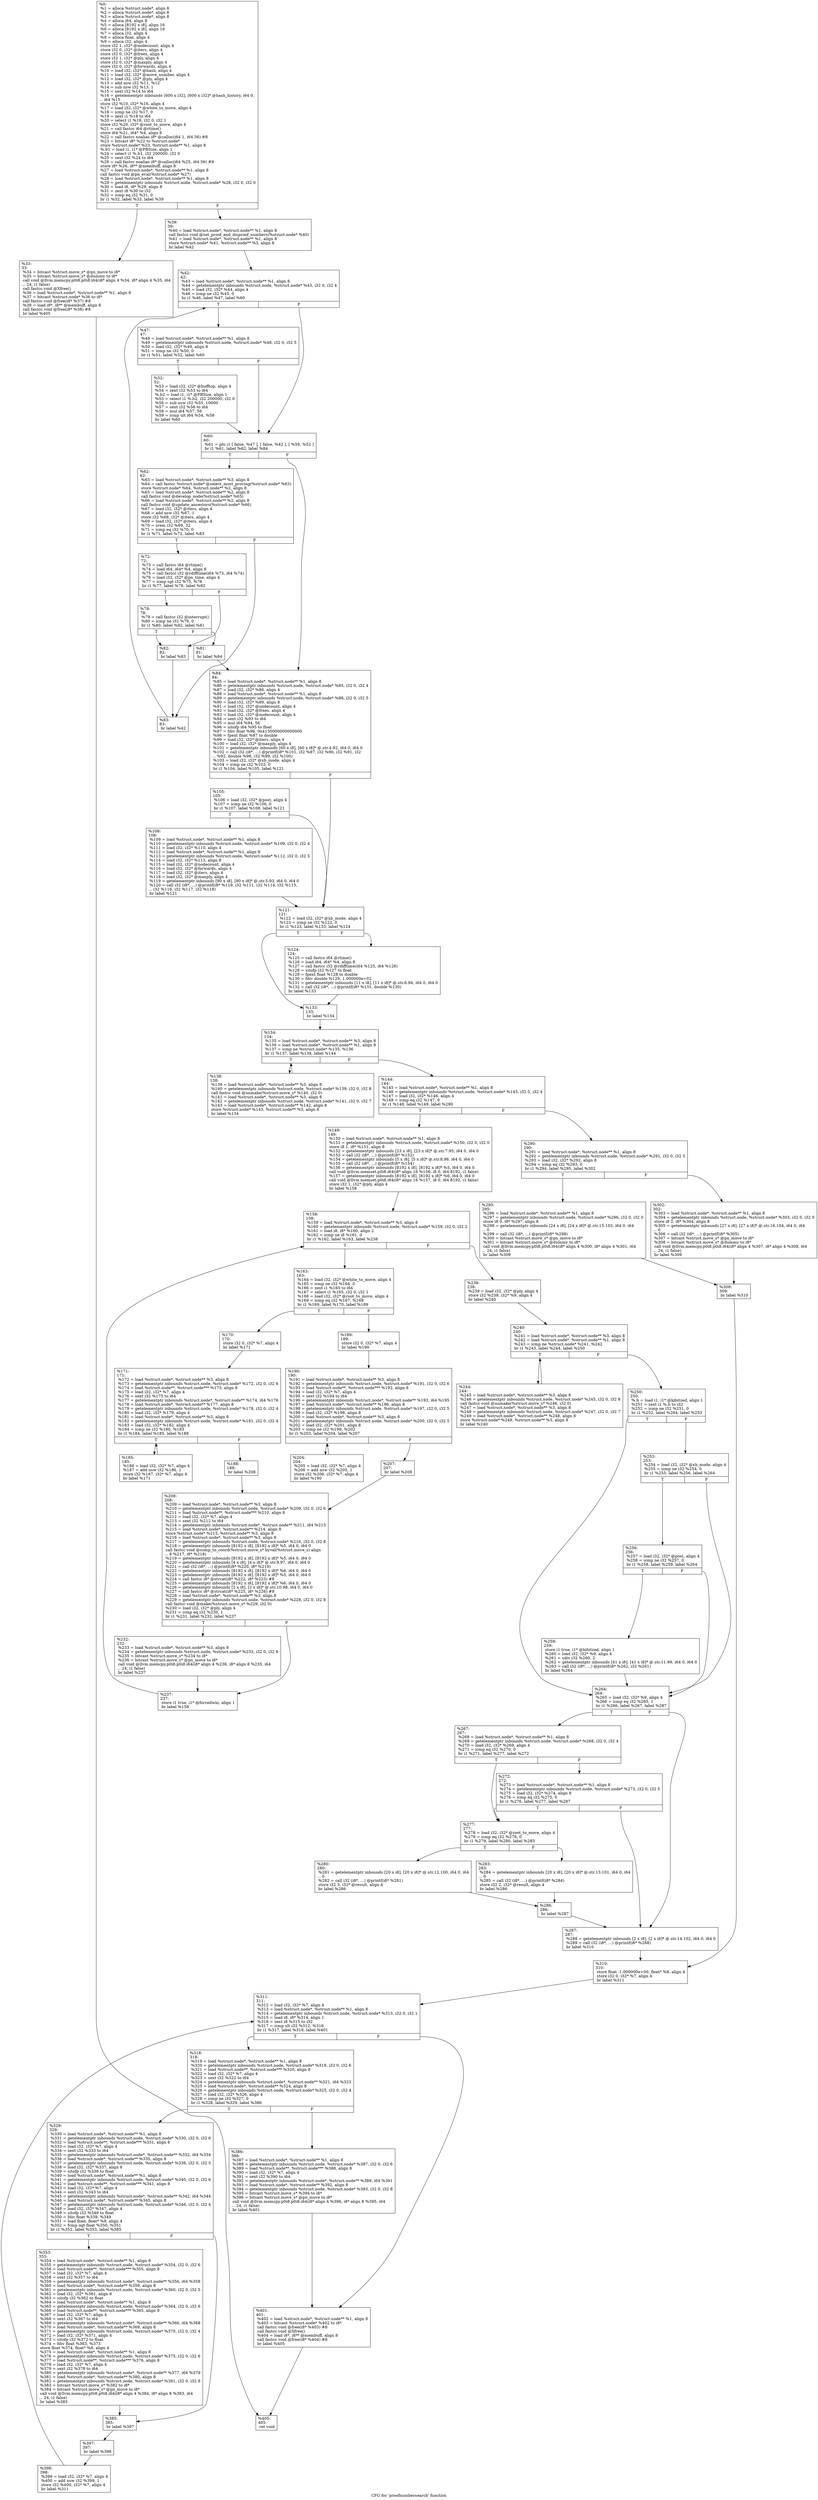 digraph "CFG for 'proofnumbersearch' function" {
	label="CFG for 'proofnumbersearch' function";

	Node0x26ac5e0 [shape=record,label="{%0:\l  %1 = alloca %struct.node*, align 8\l  %2 = alloca %struct.node*, align 8\l  %3 = alloca %struct.node*, align 8\l  %4 = alloca i64, align 8\l  %5 = alloca [8192 x i8], align 16\l  %6 = alloca [8192 x i8], align 16\l  %7 = alloca i32, align 4\l  %8 = alloca float, align 4\l  %9 = alloca i32, align 4\l  store i32 1, i32* @nodecount, align 4\l  store i32 0, i32* @iters, align 4\l  store i32 0, i32* @frees, align 4\l  store i32 1, i32* @ply, align 4\l  store i32 0, i32* @maxply, align 4\l  store i32 0, i32* @forwards, align 4\l  %10 = load i32, i32* @hash, align 4\l  %11 = load i32, i32* @move_number, align 4\l  %12 = load i32, i32* @ply, align 4\l  %13 = add nsw i32 %11, %12\l  %14 = sub nsw i32 %13, 1\l  %15 = sext i32 %14 to i64\l  %16 = getelementptr inbounds [600 x i32], [600 x i32]* @hash_history, i64 0,\l... i64 %15\l  store i32 %10, i32* %16, align 4\l  %17 = load i32, i32* @white_to_move, align 4\l  %18 = icmp ne i32 %17, 0\l  %19 = zext i1 %18 to i64\l  %20 = select i1 %18, i32 0, i32 1\l  store i32 %20, i32* @root_to_move, align 4\l  %21 = call fastcc i64 @rtime()\l  store i64 %21, i64* %4, align 8\l  %22 = call fastcc noalias i8* @calloc(i64 1, i64 56) #8\l  %23 = bitcast i8* %22 to %struct.node*\l  store %struct.node* %23, %struct.node** %1, align 8\l  %.b1 = load i1, i1* @PBSize, align 1\l  %24 = select i1 %.b1, i32 200000, i32 0\l  %25 = sext i32 %24 to i64\l  %26 = call fastcc noalias i8* @calloc(i64 %25, i64 56) #8\l  store i8* %26, i8** @membuff, align 8\l  %27 = load %struct.node*, %struct.node** %1, align 8\l  call fastcc void @pn_eval(%struct.node* %27)\l  %28 = load %struct.node*, %struct.node** %1, align 8\l  %29 = getelementptr inbounds %struct.node, %struct.node* %28, i32 0, i32 0\l  %30 = load i8, i8* %29, align 8\l  %31 = zext i8 %30 to i32\l  %32 = icmp eq i32 %31, 0\l  br i1 %32, label %33, label %39\l|{<s0>T|<s1>F}}"];
	Node0x26ac5e0:s0 -> Node0x26ac9d0;
	Node0x26ac5e0:s1 -> Node0x26aca20;
	Node0x26ac9d0 [shape=record,label="{%33:\l33:                                               \l  %34 = bitcast %struct.move_s* @pn_move to i8*\l  %35 = bitcast %struct.move_s* @dummy to i8*\l  call void @llvm.memcpy.p0i8.p0i8.i64(i8* align 4 %34, i8* align 4 %35, i64\l... 24, i1 false)\l  call fastcc void @Xfree()\l  %36 = load %struct.node*, %struct.node** %1, align 8\l  %37 = bitcast %struct.node* %36 to i8*\l  call fastcc void @free(i8* %37) #8\l  %38 = load i8*, i8** @membuff, align 8\l  call fastcc void @free(i8* %38) #8\l  br label %405\l}"];
	Node0x26ac9d0 -> Node0x26addd0;
	Node0x26aca20 [shape=record,label="{%39:\l39:                                               \l  %40 = load %struct.node*, %struct.node** %1, align 8\l  call fastcc void @set_proof_and_disproof_numbers(%struct.node* %40)\l  %41 = load %struct.node*, %struct.node** %1, align 8\l  store %struct.node* %41, %struct.node** %3, align 8\l  br label %42\l}"];
	Node0x26aca20 -> Node0x26aca70;
	Node0x26aca70 [shape=record,label="{%42:\l42:                                               \l  %43 = load %struct.node*, %struct.node** %1, align 8\l  %44 = getelementptr inbounds %struct.node, %struct.node* %43, i32 0, i32 4\l  %45 = load i32, i32* %44, align 4\l  %46 = icmp ne i32 %45, 0\l  br i1 %46, label %47, label %60\l|{<s0>T|<s1>F}}"];
	Node0x26aca70:s0 -> Node0x26acac0;
	Node0x26aca70:s1 -> Node0x26acb60;
	Node0x26acac0 [shape=record,label="{%47:\l47:                                               \l  %48 = load %struct.node*, %struct.node** %1, align 8\l  %49 = getelementptr inbounds %struct.node, %struct.node* %48, i32 0, i32 5\l  %50 = load i32, i32* %49, align 8\l  %51 = icmp ne i32 %50, 0\l  br i1 %51, label %52, label %60\l|{<s0>T|<s1>F}}"];
	Node0x26acac0:s0 -> Node0x26acb10;
	Node0x26acac0:s1 -> Node0x26acb60;
	Node0x26acb10 [shape=record,label="{%52:\l52:                                               \l  %53 = load i32, i32* @bufftop, align 4\l  %54 = zext i32 %53 to i64\l  %.b2 = load i1, i1* @PBSize, align 1\l  %55 = select i1 %.b2, i32 200000, i32 0\l  %56 = sub nsw i32 %55, 10000\l  %57 = sext i32 %56 to i64\l  %58 = mul i64 %57, 56\l  %59 = icmp ult i64 %54, %58\l  br label %60\l}"];
	Node0x26acb10 -> Node0x26acb60;
	Node0x26acb60 [shape=record,label="{%60:\l60:                                               \l  %61 = phi i1 [ false, %47 ], [ false, %42 ], [ %59, %52 ]\l  br i1 %61, label %62, label %84\l|{<s0>T|<s1>F}}"];
	Node0x26acb60:s0 -> Node0x26acbb0;
	Node0x26acb60:s1 -> Node0x26acd90;
	Node0x26acbb0 [shape=record,label="{%62:\l62:                                               \l  %63 = load %struct.node*, %struct.node** %3, align 8\l  %64 = call fastcc %struct.node* @select_most_proving(%struct.node* %63)\l  store %struct.node* %64, %struct.node** %2, align 8\l  %65 = load %struct.node*, %struct.node** %2, align 8\l  call fastcc void @develop_node(%struct.node* %65)\l  %66 = load %struct.node*, %struct.node** %2, align 8\l  call fastcc void @update_ancestors(%struct.node* %66)\l  %67 = load i32, i32* @iters, align 4\l  %68 = add nsw i32 %67, 1\l  store i32 %68, i32* @iters, align 4\l  %69 = load i32, i32* @iters, align 4\l  %70 = srem i32 %69, 32\l  %71 = icmp eq i32 %70, 0\l  br i1 %71, label %72, label %83\l|{<s0>T|<s1>F}}"];
	Node0x26acbb0:s0 -> Node0x26acc00;
	Node0x26acbb0:s1 -> Node0x26acd40;
	Node0x26acc00 [shape=record,label="{%72:\l72:                                               \l  %73 = call fastcc i64 @rtime()\l  %74 = load i64, i64* %4, align 8\l  %75 = call fastcc i32 @rdifftime(i64 %73, i64 %74)\l  %76 = load i32, i32* @pn_time, align 4\l  %77 = icmp sgt i32 %75, %76\l  br i1 %77, label %78, label %82\l|{<s0>T|<s1>F}}"];
	Node0x26acc00:s0 -> Node0x26acc50;
	Node0x26acc00:s1 -> Node0x26accf0;
	Node0x26acc50 [shape=record,label="{%78:\l78:                                               \l  %79 = call fastcc i32 @interrupt()\l  %80 = icmp ne i32 %79, 0\l  br i1 %80, label %82, label %81\l|{<s0>T|<s1>F}}"];
	Node0x26acc50:s0 -> Node0x26accf0;
	Node0x26acc50:s1 -> Node0x26acca0;
	Node0x26acca0 [shape=record,label="{%81:\l81:                                               \l  br label %84\l}"];
	Node0x26acca0 -> Node0x26acd90;
	Node0x26accf0 [shape=record,label="{%82:\l82:                                               \l  br label %83\l}"];
	Node0x26accf0 -> Node0x26acd40;
	Node0x26acd40 [shape=record,label="{%83:\l83:                                               \l  br label %42\l}"];
	Node0x26acd40 -> Node0x26aca70;
	Node0x26acd90 [shape=record,label="{%84:\l84:                                               \l  %85 = load %struct.node*, %struct.node** %1, align 8\l  %86 = getelementptr inbounds %struct.node, %struct.node* %85, i32 0, i32 4\l  %87 = load i32, i32* %86, align 4\l  %88 = load %struct.node*, %struct.node** %1, align 8\l  %89 = getelementptr inbounds %struct.node, %struct.node* %88, i32 0, i32 5\l  %90 = load i32, i32* %89, align 8\l  %91 = load i32, i32* @nodecount, align 4\l  %92 = load i32, i32* @frees, align 4\l  %93 = load i32, i32* @nodecount, align 4\l  %94 = sext i32 %93 to i64\l  %95 = mul i64 %94, 56\l  %96 = uitofp i64 %95 to float\l  %97 = fdiv float %96, 0x4130000000000000\l  %98 = fpext float %97 to double\l  %99 = load i32, i32* @iters, align 4\l  %100 = load i32, i32* @maxply, align 4\l  %101 = getelementptr inbounds [60 x i8], [60 x i8]* @.str.4.92, i64 0, i64 0\l  %102 = call i32 (i8*, ...) @printf(i8* %101, i32 %87, i32 %90, i32 %91, i32\l... %92, double %98, i32 %99, i32 %100)\l  %103 = load i32, i32* @xb_mode, align 4\l  %104 = icmp ne i32 %103, 0\l  br i1 %104, label %105, label %121\l|{<s0>T|<s1>F}}"];
	Node0x26acd90:s0 -> Node0x26acde0;
	Node0x26acd90:s1 -> Node0x26ace80;
	Node0x26acde0 [shape=record,label="{%105:\l105:                                              \l  %106 = load i32, i32* @post, align 4\l  %107 = icmp ne i32 %106, 0\l  br i1 %107, label %108, label %121\l|{<s0>T|<s1>F}}"];
	Node0x26acde0:s0 -> Node0x26ace30;
	Node0x26acde0:s1 -> Node0x26ace80;
	Node0x26ace30 [shape=record,label="{%108:\l108:                                              \l  %109 = load %struct.node*, %struct.node** %1, align 8\l  %110 = getelementptr inbounds %struct.node, %struct.node* %109, i32 0, i32 4\l  %111 = load i32, i32* %110, align 4\l  %112 = load %struct.node*, %struct.node** %1, align 8\l  %113 = getelementptr inbounds %struct.node, %struct.node* %112, i32 0, i32 5\l  %114 = load i32, i32* %113, align 8\l  %115 = load i32, i32* @nodecount, align 4\l  %116 = load i32, i32* @forwards, align 4\l  %117 = load i32, i32* @iters, align 4\l  %118 = load i32, i32* @maxply, align 4\l  %119 = getelementptr inbounds [90 x i8], [90 x i8]* @.str.5.93, i64 0, i64 0\l  %120 = call i32 (i8*, ...) @printf(i8* %119, i32 %111, i32 %114, i32 %115,\l... i32 %116, i32 %117, i32 %118)\l  br label %121\l}"];
	Node0x26ace30 -> Node0x26ace80;
	Node0x26ace80 [shape=record,label="{%121:\l121:                                              \l  %122 = load i32, i32* @xb_mode, align 4\l  %123 = icmp ne i32 %122, 0\l  br i1 %123, label %133, label %124\l|{<s0>T|<s1>F}}"];
	Node0x26ace80:s0 -> Node0x26acf20;
	Node0x26ace80:s1 -> Node0x26aced0;
	Node0x26aced0 [shape=record,label="{%124:\l124:                                              \l  %125 = call fastcc i64 @rtime()\l  %126 = load i64, i64* %4, align 8\l  %127 = call fastcc i32 @rdifftime(i64 %125, i64 %126)\l  %128 = sitofp i32 %127 to float\l  %129 = fpext float %128 to double\l  %130 = fdiv double %129, 1.000000e+02\l  %131 = getelementptr inbounds [11 x i8], [11 x i8]* @.str.6.94, i64 0, i64 0\l  %132 = call i32 (i8*, ...) @printf(i8* %131, double %130)\l  br label %133\l}"];
	Node0x26aced0 -> Node0x26acf20;
	Node0x26acf20 [shape=record,label="{%133:\l133:                                              \l  br label %134\l}"];
	Node0x26acf20 -> Node0x26acf70;
	Node0x26acf70 [shape=record,label="{%134:\l134:                                              \l  %135 = load %struct.node*, %struct.node** %3, align 8\l  %136 = load %struct.node*, %struct.node** %1, align 8\l  %137 = icmp ne %struct.node* %135, %136\l  br i1 %137, label %138, label %144\l|{<s0>T|<s1>F}}"];
	Node0x26acf70:s0 -> Node0x26acfc0;
	Node0x26acf70:s1 -> Node0x26ad010;
	Node0x26acfc0 [shape=record,label="{%138:\l138:                                              \l  %139 = load %struct.node*, %struct.node** %3, align 8\l  %140 = getelementptr inbounds %struct.node, %struct.node* %139, i32 0, i32 8\l  call fastcc void @unmake(%struct.move_s* %140, i32 0)\l  %141 = load %struct.node*, %struct.node** %3, align 8\l  %142 = getelementptr inbounds %struct.node, %struct.node* %141, i32 0, i32 7\l  %143 = load %struct.node*, %struct.node** %142, align 8\l  store %struct.node* %143, %struct.node** %3, align 8\l  br label %134\l}"];
	Node0x26acfc0 -> Node0x26acf70;
	Node0x26ad010 [shape=record,label="{%144:\l144:                                              \l  %145 = load %struct.node*, %struct.node** %1, align 8\l  %146 = getelementptr inbounds %struct.node, %struct.node* %145, i32 0, i32 4\l  %147 = load i32, i32* %146, align 4\l  %148 = icmp eq i32 %147, 0\l  br i1 %148, label %149, label %290\l|{<s0>T|<s1>F}}"];
	Node0x26ad010:s0 -> Node0x26ad060;
	Node0x26ad010:s1 -> Node0x26ad970;
	Node0x26ad060 [shape=record,label="{%149:\l149:                                              \l  %150 = load %struct.node*, %struct.node** %1, align 8\l  %151 = getelementptr inbounds %struct.node, %struct.node* %150, i32 0, i32 0\l  store i8 1, i8* %151, align 8\l  %152 = getelementptr inbounds [23 x i8], [23 x i8]* @.str.7.95, i64 0, i64 0\l  %153 = call i32 (i8*, ...) @printf(i8* %152)\l  %154 = getelementptr inbounds [5 x i8], [5 x i8]* @.str.8.96, i64 0, i64 0\l  %155 = call i32 (i8*, ...) @printf(i8* %154)\l  %156 = getelementptr inbounds [8192 x i8], [8192 x i8]* %5, i64 0, i64 0\l  call void @llvm.memset.p0i8.i64(i8* align 16 %156, i8 0, i64 8192, i1 false)\l  %157 = getelementptr inbounds [8192 x i8], [8192 x i8]* %6, i64 0, i64 0\l  call void @llvm.memset.p0i8.i64(i8* align 16 %157, i8 0, i64 8192, i1 false)\l  store i32 1, i32* @ply, align 4\l  br label %158\l}"];
	Node0x26ad060 -> Node0x26ad0b0;
	Node0x26ad0b0 [shape=record,label="{%158:\l158:                                              \l  %159 = load %struct.node*, %struct.node** %3, align 8\l  %160 = getelementptr inbounds %struct.node, %struct.node* %159, i32 0, i32 2\l  %161 = load i8, i8* %160, align 2\l  %162 = icmp ne i8 %161, 0\l  br i1 %162, label %163, label %238\l|{<s0>T|<s1>F}}"];
	Node0x26ad0b0:s0 -> Node0x26ad100;
	Node0x26ad0b0:s1 -> Node0x26ad4c0;
	Node0x26ad100 [shape=record,label="{%163:\l163:                                              \l  %164 = load i32, i32* @white_to_move, align 4\l  %165 = icmp ne i32 %164, 0\l  %166 = zext i1 %165 to i64\l  %167 = select i1 %165, i32 0, i32 1\l  %168 = load i32, i32* @root_to_move, align 4\l  %169 = icmp eq i32 %167, %168\l  br i1 %169, label %170, label %189\l|{<s0>T|<s1>F}}"];
	Node0x26ad100:s0 -> Node0x26ad150;
	Node0x26ad100:s1 -> Node0x26ad290;
	Node0x26ad150 [shape=record,label="{%170:\l170:                                              \l  store i32 0, i32* %7, align 4\l  br label %171\l}"];
	Node0x26ad150 -> Node0x26ad1a0;
	Node0x26ad1a0 [shape=record,label="{%171:\l171:                                              \l  %172 = load %struct.node*, %struct.node** %3, align 8\l  %173 = getelementptr inbounds %struct.node, %struct.node* %172, i32 0, i32 6\l  %174 = load %struct.node**, %struct.node*** %173, align 8\l  %175 = load i32, i32* %7, align 4\l  %176 = sext i32 %175 to i64\l  %177 = getelementptr inbounds %struct.node*, %struct.node** %174, i64 %176\l  %178 = load %struct.node*, %struct.node** %177, align 8\l  %179 = getelementptr inbounds %struct.node, %struct.node* %178, i32 0, i32 4\l  %180 = load i32, i32* %179, align 4\l  %181 = load %struct.node*, %struct.node** %3, align 8\l  %182 = getelementptr inbounds %struct.node, %struct.node* %181, i32 0, i32 4\l  %183 = load i32, i32* %182, align 4\l  %184 = icmp ne i32 %180, %183\l  br i1 %184, label %185, label %188\l|{<s0>T|<s1>F}}"];
	Node0x26ad1a0:s0 -> Node0x26ad1f0;
	Node0x26ad1a0:s1 -> Node0x26ad240;
	Node0x26ad1f0 [shape=record,label="{%185:\l185:                                              \l  %186 = load i32, i32* %7, align 4\l  %187 = add nsw i32 %186, 1\l  store i32 %187, i32* %7, align 4\l  br label %171\l}"];
	Node0x26ad1f0 -> Node0x26ad1a0;
	Node0x26ad240 [shape=record,label="{%188:\l188:                                              \l  br label %208\l}"];
	Node0x26ad240 -> Node0x26ad3d0;
	Node0x26ad290 [shape=record,label="{%189:\l189:                                              \l  store i32 0, i32* %7, align 4\l  br label %190\l}"];
	Node0x26ad290 -> Node0x26ad2e0;
	Node0x26ad2e0 [shape=record,label="{%190:\l190:                                              \l  %191 = load %struct.node*, %struct.node** %3, align 8\l  %192 = getelementptr inbounds %struct.node, %struct.node* %191, i32 0, i32 6\l  %193 = load %struct.node**, %struct.node*** %192, align 8\l  %194 = load i32, i32* %7, align 4\l  %195 = sext i32 %194 to i64\l  %196 = getelementptr inbounds %struct.node*, %struct.node** %193, i64 %195\l  %197 = load %struct.node*, %struct.node** %196, align 8\l  %198 = getelementptr inbounds %struct.node, %struct.node* %197, i32 0, i32 5\l  %199 = load i32, i32* %198, align 8\l  %200 = load %struct.node*, %struct.node** %3, align 8\l  %201 = getelementptr inbounds %struct.node, %struct.node* %200, i32 0, i32 5\l  %202 = load i32, i32* %201, align 8\l  %203 = icmp ne i32 %199, %202\l  br i1 %203, label %204, label %207\l|{<s0>T|<s1>F}}"];
	Node0x26ad2e0:s0 -> Node0x26ad330;
	Node0x26ad2e0:s1 -> Node0x26ad380;
	Node0x26ad330 [shape=record,label="{%204:\l204:                                              \l  %205 = load i32, i32* %7, align 4\l  %206 = add nsw i32 %205, 1\l  store i32 %206, i32* %7, align 4\l  br label %190\l}"];
	Node0x26ad330 -> Node0x26ad2e0;
	Node0x26ad380 [shape=record,label="{%207:\l207:                                              \l  br label %208\l}"];
	Node0x26ad380 -> Node0x26ad3d0;
	Node0x26ad3d0 [shape=record,label="{%208:\l208:                                              \l  %209 = load %struct.node*, %struct.node** %3, align 8\l  %210 = getelementptr inbounds %struct.node, %struct.node* %209, i32 0, i32 6\l  %211 = load %struct.node**, %struct.node*** %210, align 8\l  %212 = load i32, i32* %7, align 4\l  %213 = sext i32 %212 to i64\l  %214 = getelementptr inbounds %struct.node*, %struct.node** %211, i64 %213\l  %215 = load %struct.node*, %struct.node** %214, align 8\l  store %struct.node* %215, %struct.node** %3, align 8\l  %216 = load %struct.node*, %struct.node** %3, align 8\l  %217 = getelementptr inbounds %struct.node, %struct.node* %216, i32 0, i32 8\l  %218 = getelementptr inbounds [8192 x i8], [8192 x i8]* %5, i64 0, i64 0\l  call fastcc void @comp_to_coord(%struct.move_s* byval(%struct.move_s) align\l... 8 %217, i8* %218)\l  %219 = getelementptr inbounds [8192 x i8], [8192 x i8]* %5, i64 0, i64 0\l  %220 = getelementptr inbounds [4 x i8], [4 x i8]* @.str.9.97, i64 0, i64 0\l  %221 = call i32 (i8*, ...) @printf(i8* %220, i8* %219)\l  %222 = getelementptr inbounds [8192 x i8], [8192 x i8]* %6, i64 0, i64 0\l  %223 = getelementptr inbounds [8192 x i8], [8192 x i8]* %5, i64 0, i64 0\l  %224 = call fastcc i8* @strcat(i8* %222, i8* %223) #8\l  %225 = getelementptr inbounds [8192 x i8], [8192 x i8]* %6, i64 0, i64 0\l  %226 = getelementptr inbounds [2 x i8], [2 x i8]* @.str.10.98, i64 0, i64 0\l  %227 = call fastcc i8* @strcat(i8* %225, i8* %226) #8\l  %228 = load %struct.node*, %struct.node** %3, align 8\l  %229 = getelementptr inbounds %struct.node, %struct.node* %228, i32 0, i32 8\l  call fastcc void @make(%struct.move_s* %229, i32 0)\l  %230 = load i32, i32* @ply, align 4\l  %231 = icmp eq i32 %230, 1\l  br i1 %231, label %232, label %237\l|{<s0>T|<s1>F}}"];
	Node0x26ad3d0:s0 -> Node0x26ad420;
	Node0x26ad3d0:s1 -> Node0x26ad470;
	Node0x26ad420 [shape=record,label="{%232:\l232:                                              \l  %233 = load %struct.node*, %struct.node** %3, align 8\l  %234 = getelementptr inbounds %struct.node, %struct.node* %233, i32 0, i32 8\l  %235 = bitcast %struct.move_s* %234 to i8*\l  %236 = bitcast %struct.move_s* @pn_move to i8*\l  call void @llvm.memcpy.p0i8.p0i8.i64(i8* align 4 %236, i8* align 8 %235, i64\l... 24, i1 false)\l  br label %237\l}"];
	Node0x26ad420 -> Node0x26ad470;
	Node0x26ad470 [shape=record,label="{%237:\l237:                                              \l  store i1 true, i1* @forcedwin, align 1\l  br label %158\l}"];
	Node0x26ad470 -> Node0x26ad0b0;
	Node0x26ad4c0 [shape=record,label="{%238:\l238:                                              \l  %239 = load i32, i32* @ply, align 4\l  store i32 %239, i32* %9, align 4\l  br label %240\l}"];
	Node0x26ad4c0 -> Node0x26ad510;
	Node0x26ad510 [shape=record,label="{%240:\l240:                                              \l  %241 = load %struct.node*, %struct.node** %3, align 8\l  %242 = load %struct.node*, %struct.node** %1, align 8\l  %243 = icmp ne %struct.node* %241, %242\l  br i1 %243, label %244, label %250\l|{<s0>T|<s1>F}}"];
	Node0x26ad510:s0 -> Node0x26ad560;
	Node0x26ad510:s1 -> Node0x26ad5b0;
	Node0x26ad560 [shape=record,label="{%244:\l244:                                              \l  %245 = load %struct.node*, %struct.node** %3, align 8\l  %246 = getelementptr inbounds %struct.node, %struct.node* %245, i32 0, i32 8\l  call fastcc void @unmake(%struct.move_s* %246, i32 0)\l  %247 = load %struct.node*, %struct.node** %3, align 8\l  %248 = getelementptr inbounds %struct.node, %struct.node* %247, i32 0, i32 7\l  %249 = load %struct.node*, %struct.node** %248, align 8\l  store %struct.node* %249, %struct.node** %3, align 8\l  br label %240\l}"];
	Node0x26ad560 -> Node0x26ad510;
	Node0x26ad5b0 [shape=record,label="{%250:\l250:                                              \l  %.b = load i1, i1* @kibitzed, align 1\l  %251 = zext i1 %.b to i32\l  %252 = icmp ne i32 %251, 0\l  br i1 %252, label %264, label %253\l|{<s0>T|<s1>F}}"];
	Node0x26ad5b0:s0 -> Node0x26ad6f0;
	Node0x26ad5b0:s1 -> Node0x26ad600;
	Node0x26ad600 [shape=record,label="{%253:\l253:                                              \l  %254 = load i32, i32* @xb_mode, align 4\l  %255 = icmp ne i32 %254, 0\l  br i1 %255, label %256, label %264\l|{<s0>T|<s1>F}}"];
	Node0x26ad600:s0 -> Node0x26ad650;
	Node0x26ad600:s1 -> Node0x26ad6f0;
	Node0x26ad650 [shape=record,label="{%256:\l256:                                              \l  %257 = load i32, i32* @post, align 4\l  %258 = icmp ne i32 %257, 0\l  br i1 %258, label %259, label %264\l|{<s0>T|<s1>F}}"];
	Node0x26ad650:s0 -> Node0x26ad6a0;
	Node0x26ad650:s1 -> Node0x26ad6f0;
	Node0x26ad6a0 [shape=record,label="{%259:\l259:                                              \l  store i1 true, i1* @kibitzed, align 1\l  %260 = load i32, i32* %9, align 4\l  %261 = sdiv i32 %260, 2\l  %262 = getelementptr inbounds [41 x i8], [41 x i8]* @.str.11.99, i64 0, i64 0\l  %263 = call i32 (i8*, ...) @printf(i8* %262, i32 %261)\l  br label %264\l}"];
	Node0x26ad6a0 -> Node0x26ad6f0;
	Node0x26ad6f0 [shape=record,label="{%264:\l264:                                              \l  %265 = load i32, i32* %9, align 4\l  %266 = icmp eq i32 %265, 1\l  br i1 %266, label %267, label %287\l|{<s0>T|<s1>F}}"];
	Node0x26ad6f0:s0 -> Node0x26ad740;
	Node0x26ad6f0:s1 -> Node0x26ad920;
	Node0x26ad740 [shape=record,label="{%267:\l267:                                              \l  %268 = load %struct.node*, %struct.node** %1, align 8\l  %269 = getelementptr inbounds %struct.node, %struct.node* %268, i32 0, i32 4\l  %270 = load i32, i32* %269, align 4\l  %271 = icmp eq i32 %270, 0\l  br i1 %271, label %277, label %272\l|{<s0>T|<s1>F}}"];
	Node0x26ad740:s0 -> Node0x26ad7e0;
	Node0x26ad740:s1 -> Node0x26ad790;
	Node0x26ad790 [shape=record,label="{%272:\l272:                                              \l  %273 = load %struct.node*, %struct.node** %1, align 8\l  %274 = getelementptr inbounds %struct.node, %struct.node* %273, i32 0, i32 5\l  %275 = load i32, i32* %274, align 8\l  %276 = icmp eq i32 %275, 0\l  br i1 %276, label %277, label %287\l|{<s0>T|<s1>F}}"];
	Node0x26ad790:s0 -> Node0x26ad7e0;
	Node0x26ad790:s1 -> Node0x26ad920;
	Node0x26ad7e0 [shape=record,label="{%277:\l277:                                              \l  %278 = load i32, i32* @root_to_move, align 4\l  %279 = icmp eq i32 %278, 0\l  br i1 %279, label %280, label %283\l|{<s0>T|<s1>F}}"];
	Node0x26ad7e0:s0 -> Node0x26ad830;
	Node0x26ad7e0:s1 -> Node0x26ad880;
	Node0x26ad830 [shape=record,label="{%280:\l280:                                              \l  %281 = getelementptr inbounds [20 x i8], [20 x i8]* @.str.12.100, i64 0, i64\l... 0\l  %282 = call i32 (i8*, ...) @printf(i8* %281)\l  store i32 3, i32* @result, align 4\l  br label %286\l}"];
	Node0x26ad830 -> Node0x26ad8d0;
	Node0x26ad880 [shape=record,label="{%283:\l283:                                              \l  %284 = getelementptr inbounds [20 x i8], [20 x i8]* @.str.13.101, i64 0, i64\l... 0\l  %285 = call i32 (i8*, ...) @printf(i8* %284)\l  store i32 2, i32* @result, align 4\l  br label %286\l}"];
	Node0x26ad880 -> Node0x26ad8d0;
	Node0x26ad8d0 [shape=record,label="{%286:\l286:                                              \l  br label %287\l}"];
	Node0x26ad8d0 -> Node0x26ad920;
	Node0x26ad920 [shape=record,label="{%287:\l287:                                              \l  %288 = getelementptr inbounds [2 x i8], [2 x i8]* @.str.14.102, i64 0, i64 0\l  %289 = call i32 (i8*, ...) @printf(i8* %288)\l  br label %310\l}"];
	Node0x26ad920 -> Node0x26adab0;
	Node0x26ad970 [shape=record,label="{%290:\l290:                                              \l  %291 = load %struct.node*, %struct.node** %1, align 8\l  %292 = getelementptr inbounds %struct.node, %struct.node* %291, i32 0, i32 5\l  %293 = load i32, i32* %292, align 8\l  %294 = icmp eq i32 %293, 0\l  br i1 %294, label %295, label %302\l|{<s0>T|<s1>F}}"];
	Node0x26ad970:s0 -> Node0x26ad9c0;
	Node0x26ad970:s1 -> Node0x26ada10;
	Node0x26ad9c0 [shape=record,label="{%295:\l295:                                              \l  %296 = load %struct.node*, %struct.node** %1, align 8\l  %297 = getelementptr inbounds %struct.node, %struct.node* %296, i32 0, i32 0\l  store i8 0, i8* %297, align 8\l  %298 = getelementptr inbounds [24 x i8], [24 x i8]* @.str.15.103, i64 0, i64\l... 0\l  %299 = call i32 (i8*, ...) @printf(i8* %298)\l  %300 = bitcast %struct.move_s* @pn_move to i8*\l  %301 = bitcast %struct.move_s* @dummy to i8*\l  call void @llvm.memcpy.p0i8.p0i8.i64(i8* align 4 %300, i8* align 4 %301, i64\l... 24, i1 false)\l  br label %309\l}"];
	Node0x26ad9c0 -> Node0x26ada60;
	Node0x26ada10 [shape=record,label="{%302:\l302:                                              \l  %303 = load %struct.node*, %struct.node** %1, align 8\l  %304 = getelementptr inbounds %struct.node, %struct.node* %303, i32 0, i32 0\l  store i8 2, i8* %304, align 8\l  %305 = getelementptr inbounds [27 x i8], [27 x i8]* @.str.16.104, i64 0, i64\l... 0\l  %306 = call i32 (i8*, ...) @printf(i8* %305)\l  %307 = bitcast %struct.move_s* @pn_move to i8*\l  %308 = bitcast %struct.move_s* @dummy to i8*\l  call void @llvm.memcpy.p0i8.p0i8.i64(i8* align 4 %307, i8* align 4 %308, i64\l... 24, i1 false)\l  br label %309\l}"];
	Node0x26ada10 -> Node0x26ada60;
	Node0x26ada60 [shape=record,label="{%309:\l309:                                              \l  br label %310\l}"];
	Node0x26ada60 -> Node0x26adab0;
	Node0x26adab0 [shape=record,label="{%310:\l310:                                              \l  store float -1.000000e+00, float* %8, align 4\l  store i32 0, i32* %7, align 4\l  br label %311\l}"];
	Node0x26adab0 -> Node0x26adb00;
	Node0x26adb00 [shape=record,label="{%311:\l311:                                              \l  %312 = load i32, i32* %7, align 4\l  %313 = load %struct.node*, %struct.node** %1, align 8\l  %314 = getelementptr inbounds %struct.node, %struct.node* %313, i32 0, i32 1\l  %315 = load i8, i8* %314, align 1\l  %316 = zext i8 %315 to i32\l  %317 = icmp slt i32 %312, %316\l  br i1 %317, label %318, label %401\l|{<s0>T|<s1>F}}"];
	Node0x26adb00:s0 -> Node0x26adb50;
	Node0x26adb00:s1 -> Node0x26add80;
	Node0x26adb50 [shape=record,label="{%318:\l318:                                              \l  %319 = load %struct.node*, %struct.node** %1, align 8\l  %320 = getelementptr inbounds %struct.node, %struct.node* %319, i32 0, i32 6\l  %321 = load %struct.node**, %struct.node*** %320, align 8\l  %322 = load i32, i32* %7, align 4\l  %323 = sext i32 %322 to i64\l  %324 = getelementptr inbounds %struct.node*, %struct.node** %321, i64 %323\l  %325 = load %struct.node*, %struct.node** %324, align 8\l  %326 = getelementptr inbounds %struct.node, %struct.node* %325, i32 0, i32 4\l  %327 = load i32, i32* %326, align 4\l  %328 = icmp ne i32 %327, 0\l  br i1 %328, label %329, label %386\l|{<s0>T|<s1>F}}"];
	Node0x26adb50:s0 -> Node0x26adba0;
	Node0x26adb50:s1 -> Node0x26adc90;
	Node0x26adba0 [shape=record,label="{%329:\l329:                                              \l  %330 = load %struct.node*, %struct.node** %1, align 8\l  %331 = getelementptr inbounds %struct.node, %struct.node* %330, i32 0, i32 6\l  %332 = load %struct.node**, %struct.node*** %331, align 8\l  %333 = load i32, i32* %7, align 4\l  %334 = sext i32 %333 to i64\l  %335 = getelementptr inbounds %struct.node*, %struct.node** %332, i64 %334\l  %336 = load %struct.node*, %struct.node** %335, align 8\l  %337 = getelementptr inbounds %struct.node, %struct.node* %336, i32 0, i32 5\l  %338 = load i32, i32* %337, align 8\l  %339 = sitofp i32 %338 to float\l  %340 = load %struct.node*, %struct.node** %1, align 8\l  %341 = getelementptr inbounds %struct.node, %struct.node* %340, i32 0, i32 6\l  %342 = load %struct.node**, %struct.node*** %341, align 8\l  %343 = load i32, i32* %7, align 4\l  %344 = sext i32 %343 to i64\l  %345 = getelementptr inbounds %struct.node*, %struct.node** %342, i64 %344\l  %346 = load %struct.node*, %struct.node** %345, align 8\l  %347 = getelementptr inbounds %struct.node, %struct.node* %346, i32 0, i32 4\l  %348 = load i32, i32* %347, align 4\l  %349 = sitofp i32 %348 to float\l  %350 = fdiv float %339, %349\l  %351 = load float, float* %8, align 4\l  %352 = fcmp ogt float %350, %351\l  br i1 %352, label %353, label %385\l|{<s0>T|<s1>F}}"];
	Node0x26adba0:s0 -> Node0x26adbf0;
	Node0x26adba0:s1 -> Node0x26adc40;
	Node0x26adbf0 [shape=record,label="{%353:\l353:                                              \l  %354 = load %struct.node*, %struct.node** %1, align 8\l  %355 = getelementptr inbounds %struct.node, %struct.node* %354, i32 0, i32 6\l  %356 = load %struct.node**, %struct.node*** %355, align 8\l  %357 = load i32, i32* %7, align 4\l  %358 = sext i32 %357 to i64\l  %359 = getelementptr inbounds %struct.node*, %struct.node** %356, i64 %358\l  %360 = load %struct.node*, %struct.node** %359, align 8\l  %361 = getelementptr inbounds %struct.node, %struct.node* %360, i32 0, i32 5\l  %362 = load i32, i32* %361, align 8\l  %363 = sitofp i32 %362 to float\l  %364 = load %struct.node*, %struct.node** %1, align 8\l  %365 = getelementptr inbounds %struct.node, %struct.node* %364, i32 0, i32 6\l  %366 = load %struct.node**, %struct.node*** %365, align 8\l  %367 = load i32, i32* %7, align 4\l  %368 = sext i32 %367 to i64\l  %369 = getelementptr inbounds %struct.node*, %struct.node** %366, i64 %368\l  %370 = load %struct.node*, %struct.node** %369, align 8\l  %371 = getelementptr inbounds %struct.node, %struct.node* %370, i32 0, i32 4\l  %372 = load i32, i32* %371, align 4\l  %373 = sitofp i32 %372 to float\l  %374 = fdiv float %363, %373\l  store float %374, float* %8, align 4\l  %375 = load %struct.node*, %struct.node** %1, align 8\l  %376 = getelementptr inbounds %struct.node, %struct.node* %375, i32 0, i32 6\l  %377 = load %struct.node**, %struct.node*** %376, align 8\l  %378 = load i32, i32* %7, align 4\l  %379 = sext i32 %378 to i64\l  %380 = getelementptr inbounds %struct.node*, %struct.node** %377, i64 %379\l  %381 = load %struct.node*, %struct.node** %380, align 8\l  %382 = getelementptr inbounds %struct.node, %struct.node* %381, i32 0, i32 8\l  %383 = bitcast %struct.move_s* %382 to i8*\l  %384 = bitcast %struct.move_s* @pn_move to i8*\l  call void @llvm.memcpy.p0i8.p0i8.i64(i8* align 4 %384, i8* align 8 %383, i64\l... 24, i1 false)\l  br label %385\l}"];
	Node0x26adbf0 -> Node0x26adc40;
	Node0x26adc40 [shape=record,label="{%385:\l385:                                              \l  br label %397\l}"];
	Node0x26adc40 -> Node0x26adce0;
	Node0x26adc90 [shape=record,label="{%386:\l386:                                              \l  %387 = load %struct.node*, %struct.node** %1, align 8\l  %388 = getelementptr inbounds %struct.node, %struct.node* %387, i32 0, i32 6\l  %389 = load %struct.node**, %struct.node*** %388, align 8\l  %390 = load i32, i32* %7, align 4\l  %391 = sext i32 %390 to i64\l  %392 = getelementptr inbounds %struct.node*, %struct.node** %389, i64 %391\l  %393 = load %struct.node*, %struct.node** %392, align 8\l  %394 = getelementptr inbounds %struct.node, %struct.node* %393, i32 0, i32 8\l  %395 = bitcast %struct.move_s* %394 to i8*\l  %396 = bitcast %struct.move_s* @pn_move to i8*\l  call void @llvm.memcpy.p0i8.p0i8.i64(i8* align 4 %396, i8* align 8 %395, i64\l... 24, i1 false)\l  br label %401\l}"];
	Node0x26adc90 -> Node0x26add80;
	Node0x26adce0 [shape=record,label="{%397:\l397:                                              \l  br label %398\l}"];
	Node0x26adce0 -> Node0x26add30;
	Node0x26add30 [shape=record,label="{%398:\l398:                                              \l  %399 = load i32, i32* %7, align 4\l  %400 = add nsw i32 %399, 1\l  store i32 %400, i32* %7, align 4\l  br label %311\l}"];
	Node0x26add30 -> Node0x26adb00;
	Node0x26add80 [shape=record,label="{%401:\l401:                                              \l  %402 = load %struct.node*, %struct.node** %1, align 8\l  %403 = bitcast %struct.node* %402 to i8*\l  call fastcc void @free(i8* %403) #8\l  call fastcc void @Xfree()\l  %404 = load i8*, i8** @membuff, align 8\l  call fastcc void @free(i8* %404) #8\l  br label %405\l}"];
	Node0x26add80 -> Node0x26addd0;
	Node0x26addd0 [shape=record,label="{%405:\l405:                                              \l  ret void\l}"];
}
